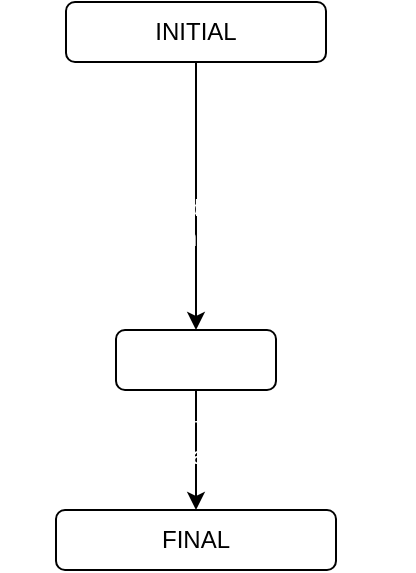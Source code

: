 <mxfile>
    <diagram name="Page-1" id="e7e014a7-5840-1c2e-5031-d8a46d1fe8dd">
        <mxGraphModel dx="600" dy="575" grid="0" gridSize="10" guides="1" tooltips="1" connect="1" arrows="1" fold="1" page="1" pageScale="1" pageWidth="1169" pageHeight="826" background="none" math="0" shadow="0">
            <root>
                <mxCell id="0"/>
                <mxCell id="1" parent="0"/>
                <mxCell id="jg-bdJbGxONM6aFM8Xrk-53" value="" style="edgeStyle=orthogonalEdgeStyle;rounded=0;orthogonalLoop=1;jettySize=auto;html=1;exitX=0.5;exitY=1;exitDx=0;exitDy=0;" parent="1" source="jg-bdJbGxONM6aFM8Xrk-48" target="jg-bdJbGxONM6aFM8Xrk-51" edge="1">
                    <mxGeometry relative="1" as="geometry">
                        <mxPoint x="440" y="182" as="sourcePoint"/>
                    </mxGeometry>
                </mxCell>
                <mxCell id="jg-bdJbGxONM6aFM8Xrk-48" value="INITIAL" style="rounded=1;whiteSpace=wrap;html=1;" parent="1" vertex="1">
                    <mxGeometry x="375" y="86" width="130" height="30" as="geometry"/>
                </mxCell>
                <mxCell id="jg-bdJbGxONM6aFM8Xrk-80" value="" style="edgeStyle=orthogonalEdgeStyle;rounded=0;orthogonalLoop=1;jettySize=auto;html=1;fontColor=#3399FF;" parent="1" source="jg-bdJbGxONM6aFM8Xrk-51" target="jg-bdJbGxONM6aFM8Xrk-79" edge="1">
                    <mxGeometry relative="1" as="geometry"/>
                </mxCell>
                <mxCell id="jg-bdJbGxONM6aFM8Xrk-51" value="" style="rounded=1;whiteSpace=wrap;html=1;" parent="1" vertex="1">
                    <mxGeometry x="400" y="250" width="80" height="30" as="geometry"/>
                </mxCell>
                <mxCell id="jg-bdJbGxONM6aFM8Xrk-79" value="FINAL" style="rounded=1;whiteSpace=wrap;html=1;" parent="1" vertex="1">
                    <mxGeometry x="370" y="340" width="140" height="30" as="geometry"/>
                </mxCell>
                <mxCell id="2" value="the system loads the borrow's information" style="text;html=1;strokeColor=none;fillColor=none;align=center;verticalAlign=middle;whiteSpace=wrap;rounded=0;fontColor=#FFFFFF;" parent="1" vertex="1">
                    <mxGeometry x="342" y="186" width="190" height="20" as="geometry"/>
                </mxCell>
                <mxCell id="4" value="the system shows all the information loaded" style="text;html=1;strokeColor=none;fillColor=none;align=center;verticalAlign=middle;whiteSpace=wrap;rounded=0;fontColor=#FFFFFF;" parent="1" vertex="1">
                    <mxGeometry x="359" y="295" width="190" height="20" as="geometry"/>
                </mxCell>
            </root>
        </mxGraphModel>
    </diagram>
</mxfile>